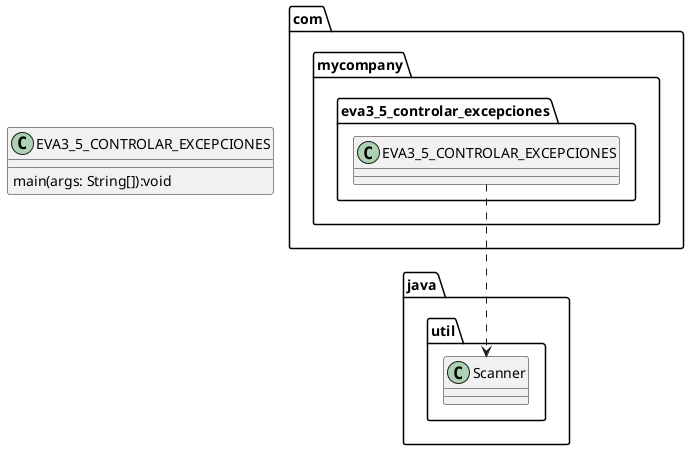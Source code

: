 @startuml
class com.mycompany.eva3_5_controlar_excepciones.EVA3_5_CONTROLAR_EXCEPCIONES
class java.util.Scanner
com.mycompany.eva3_5_controlar_excepciones.EVA3_5_CONTROLAR_EXCEPCIONES ..> java.util.Scanner
class EVA3_5_CONTROLAR_EXCEPCIONES{
main(args: String[]):void
}
@enduml
